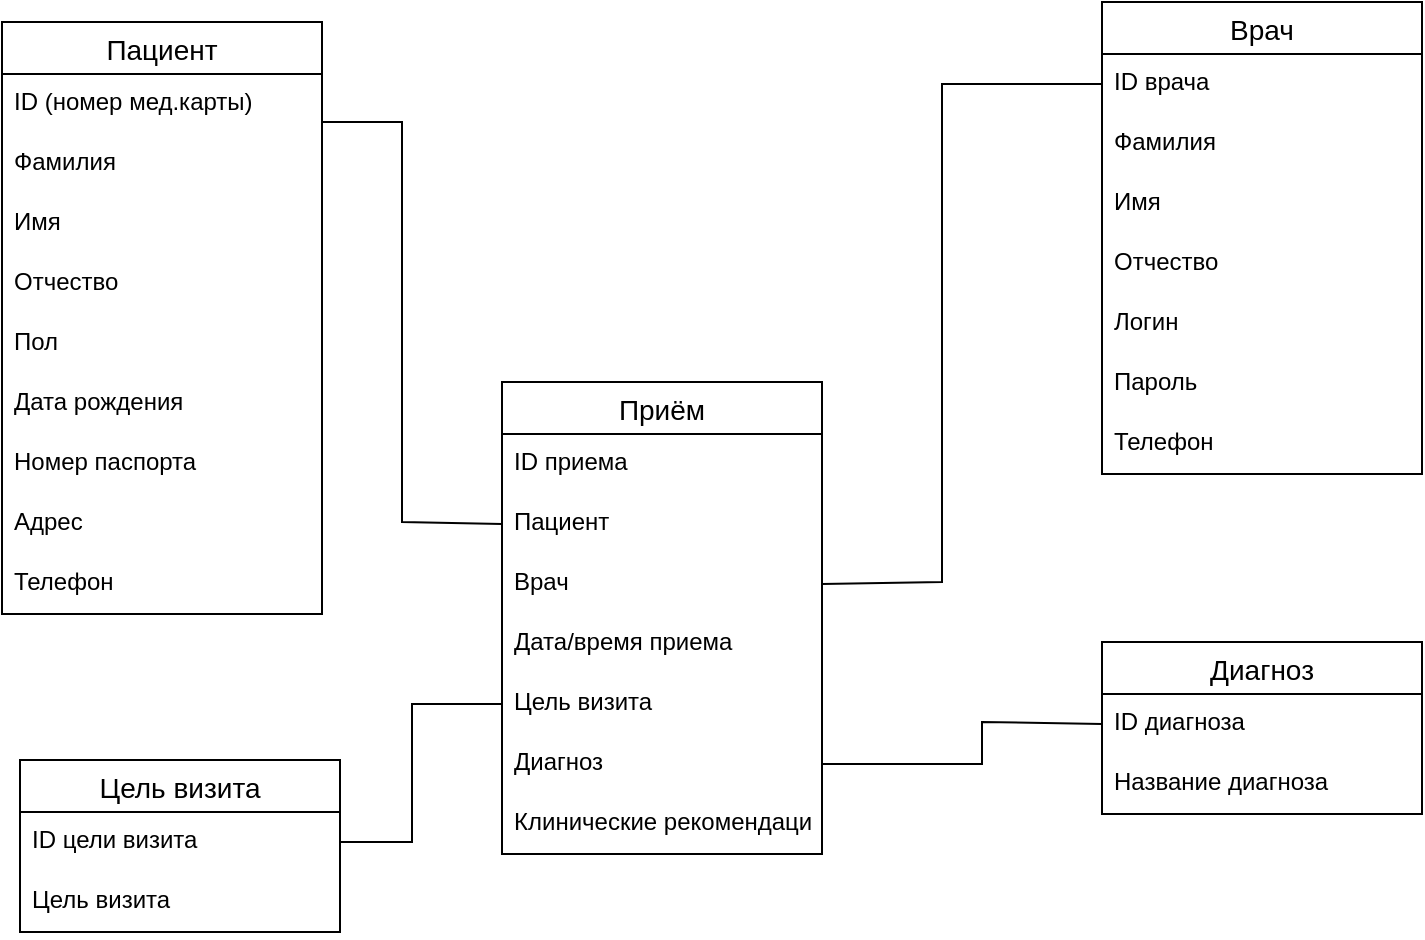 <mxfile version="20.6.0" type="github">
  <diagram id="CI5GzD7hDilqrTL-BuS-" name="Страница 1">
    <mxGraphModel dx="1422" dy="737" grid="0" gridSize="10" guides="1" tooltips="1" connect="1" arrows="1" fold="1" page="1" pageScale="1" pageWidth="827" pageHeight="1169" math="0" shadow="0">
      <root>
        <mxCell id="0" />
        <mxCell id="1" parent="0" />
        <mxCell id="h6ceadaSmjN5_sU13rzk-1" value="Пациент" style="swimlane;fontStyle=0;childLayout=stackLayout;horizontal=1;startSize=26;horizontalStack=0;resizeParent=1;resizeParentMax=0;resizeLast=0;collapsible=1;marginBottom=0;align=center;fontSize=14;" parent="1" vertex="1">
          <mxGeometry x="60" y="130" width="160" height="296" as="geometry">
            <mxRectangle x="200" y="220" width="60" height="30" as="alternateBounds" />
          </mxGeometry>
        </mxCell>
        <mxCell id="h6ceadaSmjN5_sU13rzk-17" value="ID (номер мед.карты)" style="text;strokeColor=none;fillColor=none;spacingLeft=4;spacingRight=4;overflow=hidden;rotatable=0;points=[[0,0.5],[1,0.5]];portConstraint=eastwest;fontSize=12;" parent="h6ceadaSmjN5_sU13rzk-1" vertex="1">
          <mxGeometry y="26" width="160" height="30" as="geometry" />
        </mxCell>
        <mxCell id="h6ceadaSmjN5_sU13rzk-2" value="Фамилия" style="text;strokeColor=none;fillColor=none;spacingLeft=4;spacingRight=4;overflow=hidden;rotatable=0;points=[[0,0.5],[1,0.5]];portConstraint=eastwest;fontSize=12;" parent="h6ceadaSmjN5_sU13rzk-1" vertex="1">
          <mxGeometry y="56" width="160" height="30" as="geometry" />
        </mxCell>
        <mxCell id="h6ceadaSmjN5_sU13rzk-3" value="Имя" style="text;strokeColor=none;fillColor=none;spacingLeft=4;spacingRight=4;overflow=hidden;rotatable=0;points=[[0,0.5],[1,0.5]];portConstraint=eastwest;fontSize=12;" parent="h6ceadaSmjN5_sU13rzk-1" vertex="1">
          <mxGeometry y="86" width="160" height="30" as="geometry" />
        </mxCell>
        <mxCell id="h6ceadaSmjN5_sU13rzk-4" value="Отчество" style="text;strokeColor=none;fillColor=none;spacingLeft=4;spacingRight=4;overflow=hidden;rotatable=0;points=[[0,0.5],[1,0.5]];portConstraint=eastwest;fontSize=12;" parent="h6ceadaSmjN5_sU13rzk-1" vertex="1">
          <mxGeometry y="116" width="160" height="30" as="geometry" />
        </mxCell>
        <mxCell id="h6ceadaSmjN5_sU13rzk-18" value="Пол" style="text;strokeColor=none;fillColor=none;spacingLeft=4;spacingRight=4;overflow=hidden;rotatable=0;points=[[0,0.5],[1,0.5]];portConstraint=eastwest;fontSize=12;" parent="h6ceadaSmjN5_sU13rzk-1" vertex="1">
          <mxGeometry y="146" width="160" height="30" as="geometry" />
        </mxCell>
        <mxCell id="h6ceadaSmjN5_sU13rzk-5" value="Дата рождения" style="text;strokeColor=none;fillColor=none;spacingLeft=4;spacingRight=4;overflow=hidden;rotatable=0;points=[[0,0.5],[1,0.5]];portConstraint=eastwest;fontSize=12;" parent="h6ceadaSmjN5_sU13rzk-1" vertex="1">
          <mxGeometry y="176" width="160" height="30" as="geometry" />
        </mxCell>
        <mxCell id="h6ceadaSmjN5_sU13rzk-7" value="Номер паспорта" style="text;strokeColor=none;fillColor=none;spacingLeft=4;spacingRight=4;overflow=hidden;rotatable=0;points=[[0,0.5],[1,0.5]];portConstraint=eastwest;fontSize=12;" parent="h6ceadaSmjN5_sU13rzk-1" vertex="1">
          <mxGeometry y="206" width="160" height="30" as="geometry" />
        </mxCell>
        <mxCell id="h6ceadaSmjN5_sU13rzk-8" value="Адрес " style="text;strokeColor=none;fillColor=none;spacingLeft=4;spacingRight=4;overflow=hidden;rotatable=0;points=[[0,0.5],[1,0.5]];portConstraint=eastwest;fontSize=12;" parent="h6ceadaSmjN5_sU13rzk-1" vertex="1">
          <mxGeometry y="236" width="160" height="30" as="geometry" />
        </mxCell>
        <mxCell id="h6ceadaSmjN5_sU13rzk-16" value="Телефон" style="text;strokeColor=none;fillColor=none;spacingLeft=4;spacingRight=4;overflow=hidden;rotatable=0;points=[[0,0.5],[1,0.5]];portConstraint=eastwest;fontSize=12;" parent="h6ceadaSmjN5_sU13rzk-1" vertex="1">
          <mxGeometry y="266" width="160" height="30" as="geometry" />
        </mxCell>
        <mxCell id="h6ceadaSmjN5_sU13rzk-19" value="Врач" style="swimlane;fontStyle=0;childLayout=stackLayout;horizontal=1;startSize=26;horizontalStack=0;resizeParent=1;resizeParentMax=0;resizeLast=0;collapsible=1;marginBottom=0;align=center;fontSize=14;" parent="1" vertex="1">
          <mxGeometry x="610" y="120" width="160" height="236" as="geometry">
            <mxRectangle x="200" y="220" width="60" height="30" as="alternateBounds" />
          </mxGeometry>
        </mxCell>
        <mxCell id="h6ceadaSmjN5_sU13rzk-20" value="ID врача" style="text;strokeColor=none;fillColor=none;spacingLeft=4;spacingRight=4;overflow=hidden;rotatable=0;points=[[0,0.5],[1,0.5]];portConstraint=eastwest;fontSize=12;" parent="h6ceadaSmjN5_sU13rzk-19" vertex="1">
          <mxGeometry y="26" width="160" height="30" as="geometry" />
        </mxCell>
        <mxCell id="h6ceadaSmjN5_sU13rzk-21" value="Фамилия" style="text;strokeColor=none;fillColor=none;spacingLeft=4;spacingRight=4;overflow=hidden;rotatable=0;points=[[0,0.5],[1,0.5]];portConstraint=eastwest;fontSize=12;" parent="h6ceadaSmjN5_sU13rzk-19" vertex="1">
          <mxGeometry y="56" width="160" height="30" as="geometry" />
        </mxCell>
        <mxCell id="h6ceadaSmjN5_sU13rzk-22" value="Имя" style="text;strokeColor=none;fillColor=none;spacingLeft=4;spacingRight=4;overflow=hidden;rotatable=0;points=[[0,0.5],[1,0.5]];portConstraint=eastwest;fontSize=12;" parent="h6ceadaSmjN5_sU13rzk-19" vertex="1">
          <mxGeometry y="86" width="160" height="30" as="geometry" />
        </mxCell>
        <mxCell id="h6ceadaSmjN5_sU13rzk-23" value="Отчество" style="text;strokeColor=none;fillColor=none;spacingLeft=4;spacingRight=4;overflow=hidden;rotatable=0;points=[[0,0.5],[1,0.5]];portConstraint=eastwest;fontSize=12;" parent="h6ceadaSmjN5_sU13rzk-19" vertex="1">
          <mxGeometry y="116" width="160" height="30" as="geometry" />
        </mxCell>
        <mxCell id="h6ceadaSmjN5_sU13rzk-25" value="Логин" style="text;strokeColor=none;fillColor=none;spacingLeft=4;spacingRight=4;overflow=hidden;rotatable=0;points=[[0,0.5],[1,0.5]];portConstraint=eastwest;fontSize=12;" parent="h6ceadaSmjN5_sU13rzk-19" vertex="1">
          <mxGeometry y="146" width="160" height="30" as="geometry" />
        </mxCell>
        <mxCell id="h6ceadaSmjN5_sU13rzk-27" value="Пароль" style="text;strokeColor=none;fillColor=none;spacingLeft=4;spacingRight=4;overflow=hidden;rotatable=0;points=[[0,0.5],[1,0.5]];portConstraint=eastwest;fontSize=12;" parent="h6ceadaSmjN5_sU13rzk-19" vertex="1">
          <mxGeometry y="176" width="160" height="30" as="geometry" />
        </mxCell>
        <mxCell id="h6ceadaSmjN5_sU13rzk-28" value="Телефон" style="text;strokeColor=none;fillColor=none;spacingLeft=4;spacingRight=4;overflow=hidden;rotatable=0;points=[[0,0.5],[1,0.5]];portConstraint=eastwest;fontSize=12;" parent="h6ceadaSmjN5_sU13rzk-19" vertex="1">
          <mxGeometry y="206" width="160" height="30" as="geometry" />
        </mxCell>
        <mxCell id="h6ceadaSmjN5_sU13rzk-29" value="Диагноз" style="swimlane;fontStyle=0;childLayout=stackLayout;horizontal=1;startSize=26;horizontalStack=0;resizeParent=1;resizeParentMax=0;resizeLast=0;collapsible=1;marginBottom=0;align=center;fontSize=14;" parent="1" vertex="1">
          <mxGeometry x="610" y="440" width="160" height="86" as="geometry">
            <mxRectangle x="200" y="220" width="60" height="30" as="alternateBounds" />
          </mxGeometry>
        </mxCell>
        <mxCell id="h6ceadaSmjN5_sU13rzk-30" value="ID диагноза" style="text;strokeColor=none;fillColor=none;spacingLeft=4;spacingRight=4;overflow=hidden;rotatable=0;points=[[0,0.5],[1,0.5]];portConstraint=eastwest;fontSize=12;" parent="h6ceadaSmjN5_sU13rzk-29" vertex="1">
          <mxGeometry y="26" width="160" height="30" as="geometry" />
        </mxCell>
        <mxCell id="h6ceadaSmjN5_sU13rzk-32" value="Название диагноза" style="text;strokeColor=none;fillColor=none;spacingLeft=4;spacingRight=4;overflow=hidden;rotatable=0;points=[[0,0.5],[1,0.5]];portConstraint=eastwest;fontSize=12;" parent="h6ceadaSmjN5_sU13rzk-29" vertex="1">
          <mxGeometry y="56" width="160" height="30" as="geometry" />
        </mxCell>
        <mxCell id="h6ceadaSmjN5_sU13rzk-37" value="Приём" style="swimlane;fontStyle=0;childLayout=stackLayout;horizontal=1;startSize=26;horizontalStack=0;resizeParent=1;resizeParentMax=0;resizeLast=0;collapsible=1;marginBottom=0;align=center;fontSize=14;" parent="1" vertex="1">
          <mxGeometry x="310" y="310" width="160" height="236" as="geometry">
            <mxRectangle x="200" y="220" width="60" height="30" as="alternateBounds" />
          </mxGeometry>
        </mxCell>
        <mxCell id="h6ceadaSmjN5_sU13rzk-38" value="ID приема" style="text;strokeColor=none;fillColor=none;spacingLeft=4;spacingRight=4;overflow=hidden;rotatable=0;points=[[0,0.5],[1,0.5]];portConstraint=eastwest;fontSize=12;" parent="h6ceadaSmjN5_sU13rzk-37" vertex="1">
          <mxGeometry y="26" width="160" height="30" as="geometry" />
        </mxCell>
        <mxCell id="h6ceadaSmjN5_sU13rzk-39" value="Пациент" style="text;strokeColor=none;fillColor=none;spacingLeft=4;spacingRight=4;overflow=hidden;rotatable=0;points=[[0,0.5],[1,0.5]];portConstraint=eastwest;fontSize=12;" parent="h6ceadaSmjN5_sU13rzk-37" vertex="1">
          <mxGeometry y="56" width="160" height="30" as="geometry" />
        </mxCell>
        <mxCell id="h6ceadaSmjN5_sU13rzk-40" value="Врач" style="text;strokeColor=none;fillColor=none;spacingLeft=4;spacingRight=4;overflow=hidden;rotatable=0;points=[[0,0.5],[1,0.5]];portConstraint=eastwest;fontSize=12;" parent="h6ceadaSmjN5_sU13rzk-37" vertex="1">
          <mxGeometry y="86" width="160" height="30" as="geometry" />
        </mxCell>
        <mxCell id="h6ceadaSmjN5_sU13rzk-41" value="Дата/время приема" style="text;strokeColor=none;fillColor=none;spacingLeft=4;spacingRight=4;overflow=hidden;rotatable=0;points=[[0,0.5],[1,0.5]];portConstraint=eastwest;fontSize=12;" parent="h6ceadaSmjN5_sU13rzk-37" vertex="1">
          <mxGeometry y="116" width="160" height="30" as="geometry" />
        </mxCell>
        <mxCell id="h6ceadaSmjN5_sU13rzk-42" value="Цель визита" style="text;strokeColor=none;fillColor=none;spacingLeft=4;spacingRight=4;overflow=hidden;rotatable=0;points=[[0,0.5],[1,0.5]];portConstraint=eastwest;fontSize=12;" parent="h6ceadaSmjN5_sU13rzk-37" vertex="1">
          <mxGeometry y="146" width="160" height="30" as="geometry" />
        </mxCell>
        <mxCell id="h6ceadaSmjN5_sU13rzk-43" value="Диагноз" style="text;strokeColor=none;fillColor=none;spacingLeft=4;spacingRight=4;overflow=hidden;rotatable=0;points=[[0,0.5],[1,0.5]];portConstraint=eastwest;fontSize=12;" parent="h6ceadaSmjN5_sU13rzk-37" vertex="1">
          <mxGeometry y="176" width="160" height="30" as="geometry" />
        </mxCell>
        <mxCell id="h6ceadaSmjN5_sU13rzk-44" value="Клинические рекомендации" style="text;strokeColor=none;fillColor=none;spacingLeft=4;spacingRight=4;overflow=hidden;rotatable=0;points=[[0,0.5],[1,0.5]];portConstraint=eastwest;fontSize=12;" parent="h6ceadaSmjN5_sU13rzk-37" vertex="1">
          <mxGeometry y="206" width="160" height="30" as="geometry" />
        </mxCell>
        <mxCell id="h6ceadaSmjN5_sU13rzk-45" value="" style="endArrow=none;html=1;rounded=0;entryX=0;entryY=0.5;entryDx=0;entryDy=0;" parent="1" target="h6ceadaSmjN5_sU13rzk-39" edge="1">
          <mxGeometry width="50" height="50" relative="1" as="geometry">
            <mxPoint x="220" y="180" as="sourcePoint" />
            <mxPoint x="290" y="180" as="targetPoint" />
            <Array as="points">
              <mxPoint x="260" y="180" />
              <mxPoint x="260" y="380" />
            </Array>
          </mxGeometry>
        </mxCell>
        <mxCell id="h6ceadaSmjN5_sU13rzk-46" value="" style="endArrow=none;html=1;rounded=0;entryX=0;entryY=0.5;entryDx=0;entryDy=0;exitX=1;exitY=0.5;exitDx=0;exitDy=0;" parent="1" source="h6ceadaSmjN5_sU13rzk-40" target="h6ceadaSmjN5_sU13rzk-20" edge="1">
          <mxGeometry width="50" height="50" relative="1" as="geometry">
            <mxPoint x="540" y="230" as="sourcePoint" />
            <mxPoint x="590" y="180" as="targetPoint" />
            <Array as="points">
              <mxPoint x="530" y="410" />
              <mxPoint x="530" y="161" />
            </Array>
          </mxGeometry>
        </mxCell>
        <mxCell id="h6ceadaSmjN5_sU13rzk-47" value="" style="endArrow=none;html=1;rounded=0;exitX=1;exitY=0.5;exitDx=0;exitDy=0;entryX=0;entryY=0.5;entryDx=0;entryDy=0;" parent="1" source="h6ceadaSmjN5_sU13rzk-43" target="h6ceadaSmjN5_sU13rzk-30" edge="1">
          <mxGeometry width="50" height="50" relative="1" as="geometry">
            <mxPoint x="510" y="530" as="sourcePoint" />
            <mxPoint x="560" y="480" as="targetPoint" />
            <Array as="points">
              <mxPoint x="550" y="501" />
              <mxPoint x="550" y="480" />
            </Array>
          </mxGeometry>
        </mxCell>
        <mxCell id="TcJQZD9aMdgTOowA4uZa-1" value="Цель визита" style="swimlane;fontStyle=0;childLayout=stackLayout;horizontal=1;startSize=26;horizontalStack=0;resizeParent=1;resizeParentMax=0;resizeLast=0;collapsible=1;marginBottom=0;align=center;fontSize=14;" vertex="1" parent="1">
          <mxGeometry x="69" y="499" width="160" height="86" as="geometry">
            <mxRectangle x="200" y="220" width="60" height="30" as="alternateBounds" />
          </mxGeometry>
        </mxCell>
        <mxCell id="TcJQZD9aMdgTOowA4uZa-2" value="ID цели визита" style="text;strokeColor=none;fillColor=none;spacingLeft=4;spacingRight=4;overflow=hidden;rotatable=0;points=[[0,0.5],[1,0.5]];portConstraint=eastwest;fontSize=12;" vertex="1" parent="TcJQZD9aMdgTOowA4uZa-1">
          <mxGeometry y="26" width="160" height="30" as="geometry" />
        </mxCell>
        <mxCell id="TcJQZD9aMdgTOowA4uZa-3" value="Цель визита" style="text;strokeColor=none;fillColor=none;spacingLeft=4;spacingRight=4;overflow=hidden;rotatable=0;points=[[0,0.5],[1,0.5]];portConstraint=eastwest;fontSize=12;" vertex="1" parent="TcJQZD9aMdgTOowA4uZa-1">
          <mxGeometry y="56" width="160" height="30" as="geometry" />
        </mxCell>
        <mxCell id="TcJQZD9aMdgTOowA4uZa-4" value="" style="endArrow=none;html=1;rounded=0;exitX=1;exitY=0.5;exitDx=0;exitDy=0;entryX=0;entryY=0.5;entryDx=0;entryDy=0;" edge="1" parent="1" source="TcJQZD9aMdgTOowA4uZa-2" target="h6ceadaSmjN5_sU13rzk-42">
          <mxGeometry width="50" height="50" relative="1" as="geometry">
            <mxPoint x="252" y="568" as="sourcePoint" />
            <mxPoint x="302" y="518" as="targetPoint" />
            <Array as="points">
              <mxPoint x="265" y="540" />
              <mxPoint x="265" y="471" />
            </Array>
          </mxGeometry>
        </mxCell>
      </root>
    </mxGraphModel>
  </diagram>
</mxfile>
